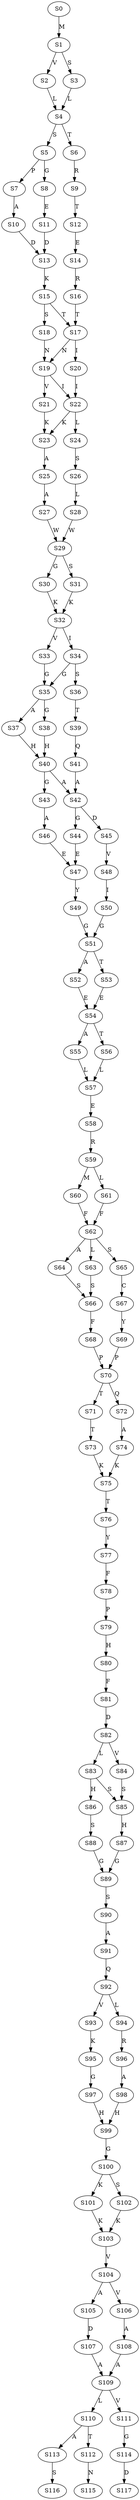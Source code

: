 strict digraph  {
	S0 -> S1 [ label = M ];
	S1 -> S2 [ label = V ];
	S1 -> S3 [ label = S ];
	S2 -> S4 [ label = L ];
	S3 -> S4 [ label = L ];
	S4 -> S5 [ label = S ];
	S4 -> S6 [ label = T ];
	S5 -> S7 [ label = P ];
	S5 -> S8 [ label = G ];
	S6 -> S9 [ label = R ];
	S7 -> S10 [ label = A ];
	S8 -> S11 [ label = E ];
	S9 -> S12 [ label = T ];
	S10 -> S13 [ label = D ];
	S11 -> S13 [ label = D ];
	S12 -> S14 [ label = E ];
	S13 -> S15 [ label = K ];
	S14 -> S16 [ label = R ];
	S15 -> S17 [ label = T ];
	S15 -> S18 [ label = S ];
	S16 -> S17 [ label = T ];
	S17 -> S19 [ label = N ];
	S17 -> S20 [ label = I ];
	S18 -> S19 [ label = N ];
	S19 -> S21 [ label = V ];
	S19 -> S22 [ label = I ];
	S20 -> S22 [ label = I ];
	S21 -> S23 [ label = K ];
	S22 -> S23 [ label = K ];
	S22 -> S24 [ label = L ];
	S23 -> S25 [ label = A ];
	S24 -> S26 [ label = S ];
	S25 -> S27 [ label = A ];
	S26 -> S28 [ label = L ];
	S27 -> S29 [ label = W ];
	S28 -> S29 [ label = W ];
	S29 -> S30 [ label = G ];
	S29 -> S31 [ label = S ];
	S30 -> S32 [ label = K ];
	S31 -> S32 [ label = K ];
	S32 -> S33 [ label = V ];
	S32 -> S34 [ label = I ];
	S33 -> S35 [ label = G ];
	S34 -> S35 [ label = G ];
	S34 -> S36 [ label = S ];
	S35 -> S37 [ label = A ];
	S35 -> S38 [ label = G ];
	S36 -> S39 [ label = T ];
	S37 -> S40 [ label = H ];
	S38 -> S40 [ label = H ];
	S39 -> S41 [ label = Q ];
	S40 -> S42 [ label = A ];
	S40 -> S43 [ label = G ];
	S41 -> S42 [ label = A ];
	S42 -> S44 [ label = G ];
	S42 -> S45 [ label = D ];
	S43 -> S46 [ label = A ];
	S44 -> S47 [ label = E ];
	S45 -> S48 [ label = V ];
	S46 -> S47 [ label = E ];
	S47 -> S49 [ label = Y ];
	S48 -> S50 [ label = I ];
	S49 -> S51 [ label = G ];
	S50 -> S51 [ label = G ];
	S51 -> S52 [ label = A ];
	S51 -> S53 [ label = T ];
	S52 -> S54 [ label = E ];
	S53 -> S54 [ label = E ];
	S54 -> S55 [ label = A ];
	S54 -> S56 [ label = T ];
	S55 -> S57 [ label = L ];
	S56 -> S57 [ label = L ];
	S57 -> S58 [ label = E ];
	S58 -> S59 [ label = R ];
	S59 -> S60 [ label = M ];
	S59 -> S61 [ label = L ];
	S60 -> S62 [ label = F ];
	S61 -> S62 [ label = F ];
	S62 -> S63 [ label = L ];
	S62 -> S64 [ label = A ];
	S62 -> S65 [ label = S ];
	S63 -> S66 [ label = S ];
	S64 -> S66 [ label = S ];
	S65 -> S67 [ label = C ];
	S66 -> S68 [ label = F ];
	S67 -> S69 [ label = Y ];
	S68 -> S70 [ label = P ];
	S69 -> S70 [ label = P ];
	S70 -> S71 [ label = T ];
	S70 -> S72 [ label = Q ];
	S71 -> S73 [ label = T ];
	S72 -> S74 [ label = A ];
	S73 -> S75 [ label = K ];
	S74 -> S75 [ label = K ];
	S75 -> S76 [ label = T ];
	S76 -> S77 [ label = Y ];
	S77 -> S78 [ label = F ];
	S78 -> S79 [ label = P ];
	S79 -> S80 [ label = H ];
	S80 -> S81 [ label = F ];
	S81 -> S82 [ label = D ];
	S82 -> S83 [ label = L ];
	S82 -> S84 [ label = V ];
	S83 -> S85 [ label = S ];
	S83 -> S86 [ label = H ];
	S84 -> S85 [ label = S ];
	S85 -> S87 [ label = H ];
	S86 -> S88 [ label = S ];
	S87 -> S89 [ label = G ];
	S88 -> S89 [ label = G ];
	S89 -> S90 [ label = S ];
	S90 -> S91 [ label = A ];
	S91 -> S92 [ label = Q ];
	S92 -> S93 [ label = V ];
	S92 -> S94 [ label = L ];
	S93 -> S95 [ label = K ];
	S94 -> S96 [ label = R ];
	S95 -> S97 [ label = G ];
	S96 -> S98 [ label = A ];
	S97 -> S99 [ label = H ];
	S98 -> S99 [ label = H ];
	S99 -> S100 [ label = G ];
	S100 -> S101 [ label = K ];
	S100 -> S102 [ label = S ];
	S101 -> S103 [ label = K ];
	S102 -> S103 [ label = K ];
	S103 -> S104 [ label = V ];
	S104 -> S105 [ label = A ];
	S104 -> S106 [ label = V ];
	S105 -> S107 [ label = D ];
	S106 -> S108 [ label = A ];
	S107 -> S109 [ label = A ];
	S108 -> S109 [ label = A ];
	S109 -> S110 [ label = L ];
	S109 -> S111 [ label = V ];
	S110 -> S112 [ label = T ];
	S110 -> S113 [ label = A ];
	S111 -> S114 [ label = G ];
	S112 -> S115 [ label = N ];
	S113 -> S116 [ label = S ];
	S114 -> S117 [ label = D ];
}
